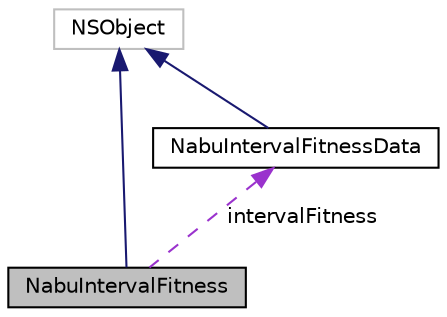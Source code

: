 digraph "NabuIntervalFitness"
{
  edge [fontname="Helvetica",fontsize="10",labelfontname="Helvetica",labelfontsize="10"];
  node [fontname="Helvetica",fontsize="10",shape=record];
  Node1 [label="NabuIntervalFitness",height=0.2,width=0.4,color="black", fillcolor="grey75", style="filled", fontcolor="black"];
  Node2 -> Node1 [dir="back",color="midnightblue",fontsize="10",style="solid",fontname="Helvetica"];
  Node2 [label="NSObject",height=0.2,width=0.4,color="grey75", fillcolor="white", style="filled"];
  Node3 -> Node1 [dir="back",color="darkorchid3",fontsize="10",style="dashed",label=" intervalFitness" ,fontname="Helvetica"];
  Node3 [label="NabuIntervalFitnessData",height=0.2,width=0.4,color="black", fillcolor="white", style="filled",URL="$interface_nabu_interval_fitness_data.html"];
  Node2 -> Node3 [dir="back",color="midnightblue",fontsize="10",style="solid",fontname="Helvetica"];
}
